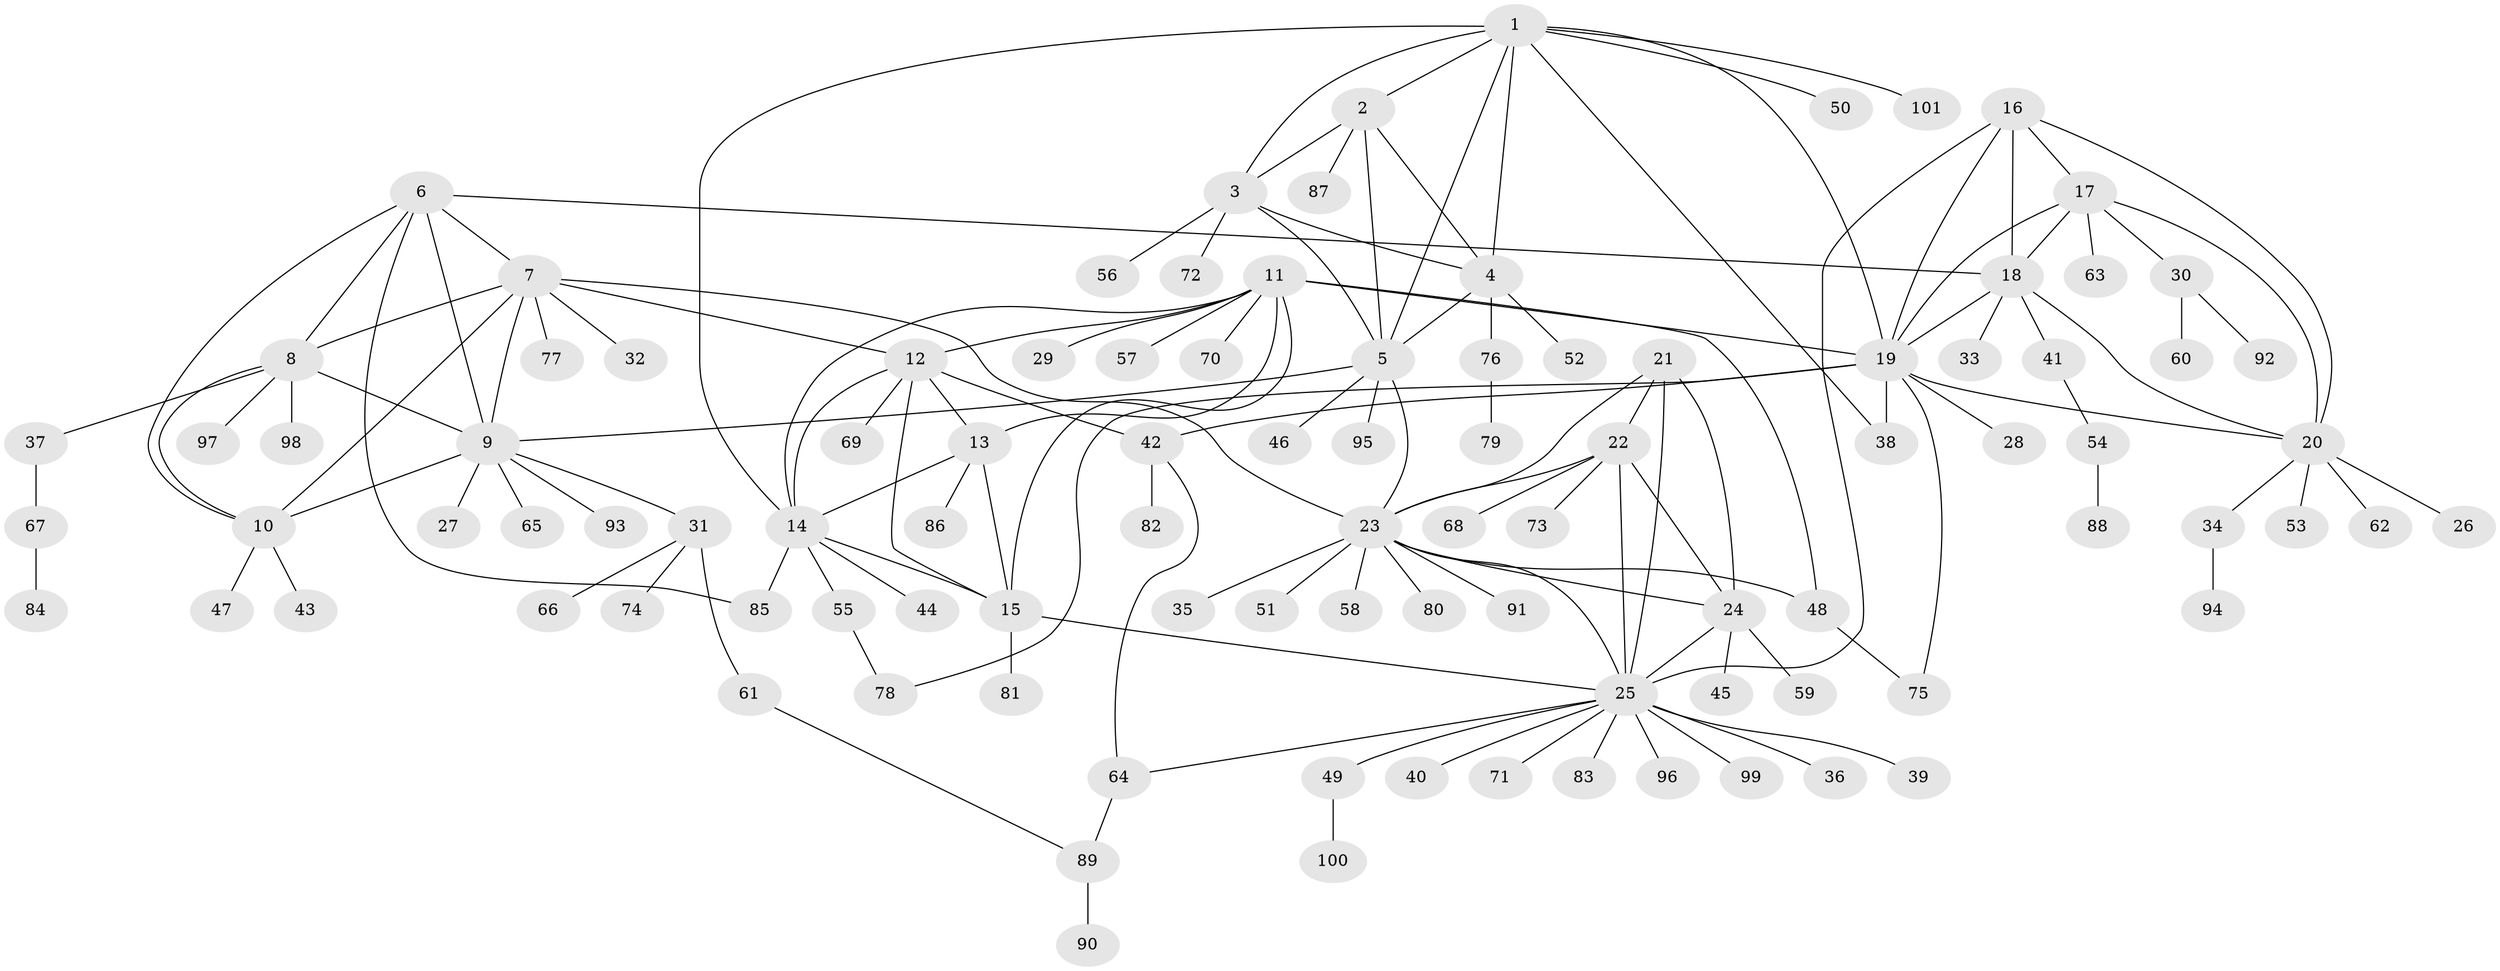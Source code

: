 // Generated by graph-tools (version 1.1) at 2025/50/03/09/25 03:50:42]
// undirected, 101 vertices, 144 edges
graph export_dot {
graph [start="1"]
  node [color=gray90,style=filled];
  1;
  2;
  3;
  4;
  5;
  6;
  7;
  8;
  9;
  10;
  11;
  12;
  13;
  14;
  15;
  16;
  17;
  18;
  19;
  20;
  21;
  22;
  23;
  24;
  25;
  26;
  27;
  28;
  29;
  30;
  31;
  32;
  33;
  34;
  35;
  36;
  37;
  38;
  39;
  40;
  41;
  42;
  43;
  44;
  45;
  46;
  47;
  48;
  49;
  50;
  51;
  52;
  53;
  54;
  55;
  56;
  57;
  58;
  59;
  60;
  61;
  62;
  63;
  64;
  65;
  66;
  67;
  68;
  69;
  70;
  71;
  72;
  73;
  74;
  75;
  76;
  77;
  78;
  79;
  80;
  81;
  82;
  83;
  84;
  85;
  86;
  87;
  88;
  89;
  90;
  91;
  92;
  93;
  94;
  95;
  96;
  97;
  98;
  99;
  100;
  101;
  1 -- 2;
  1 -- 3;
  1 -- 4;
  1 -- 5;
  1 -- 14;
  1 -- 19;
  1 -- 38;
  1 -- 50;
  1 -- 101;
  2 -- 3;
  2 -- 4;
  2 -- 5;
  2 -- 87;
  3 -- 4;
  3 -- 5;
  3 -- 56;
  3 -- 72;
  4 -- 5;
  4 -- 52;
  4 -- 76;
  5 -- 9;
  5 -- 23;
  5 -- 46;
  5 -- 95;
  6 -- 7;
  6 -- 8;
  6 -- 9;
  6 -- 10;
  6 -- 18;
  6 -- 85;
  7 -- 8;
  7 -- 9;
  7 -- 10;
  7 -- 12;
  7 -- 23;
  7 -- 32;
  7 -- 77;
  8 -- 9;
  8 -- 10;
  8 -- 37;
  8 -- 97;
  8 -- 98;
  9 -- 10;
  9 -- 27;
  9 -- 31;
  9 -- 65;
  9 -- 93;
  10 -- 43;
  10 -- 47;
  11 -- 12;
  11 -- 13;
  11 -- 14;
  11 -- 15;
  11 -- 19;
  11 -- 29;
  11 -- 48;
  11 -- 57;
  11 -- 70;
  12 -- 13;
  12 -- 14;
  12 -- 15;
  12 -- 42;
  12 -- 69;
  13 -- 14;
  13 -- 15;
  13 -- 86;
  14 -- 15;
  14 -- 44;
  14 -- 55;
  14 -- 85;
  15 -- 25;
  15 -- 81;
  16 -- 17;
  16 -- 18;
  16 -- 19;
  16 -- 20;
  16 -- 25;
  17 -- 18;
  17 -- 19;
  17 -- 20;
  17 -- 30;
  17 -- 63;
  18 -- 19;
  18 -- 20;
  18 -- 33;
  18 -- 41;
  19 -- 20;
  19 -- 28;
  19 -- 38;
  19 -- 42;
  19 -- 75;
  19 -- 78;
  20 -- 26;
  20 -- 34;
  20 -- 53;
  20 -- 62;
  21 -- 22;
  21 -- 23;
  21 -- 24;
  21 -- 25;
  22 -- 23;
  22 -- 24;
  22 -- 25;
  22 -- 68;
  22 -- 73;
  23 -- 24;
  23 -- 25;
  23 -- 35;
  23 -- 48;
  23 -- 51;
  23 -- 58;
  23 -- 80;
  23 -- 91;
  24 -- 25;
  24 -- 45;
  24 -- 59;
  25 -- 36;
  25 -- 39;
  25 -- 40;
  25 -- 49;
  25 -- 64;
  25 -- 71;
  25 -- 83;
  25 -- 96;
  25 -- 99;
  30 -- 60;
  30 -- 92;
  31 -- 61;
  31 -- 66;
  31 -- 74;
  34 -- 94;
  37 -- 67;
  41 -- 54;
  42 -- 64;
  42 -- 82;
  48 -- 75;
  49 -- 100;
  54 -- 88;
  55 -- 78;
  61 -- 89;
  64 -- 89;
  67 -- 84;
  76 -- 79;
  89 -- 90;
}
